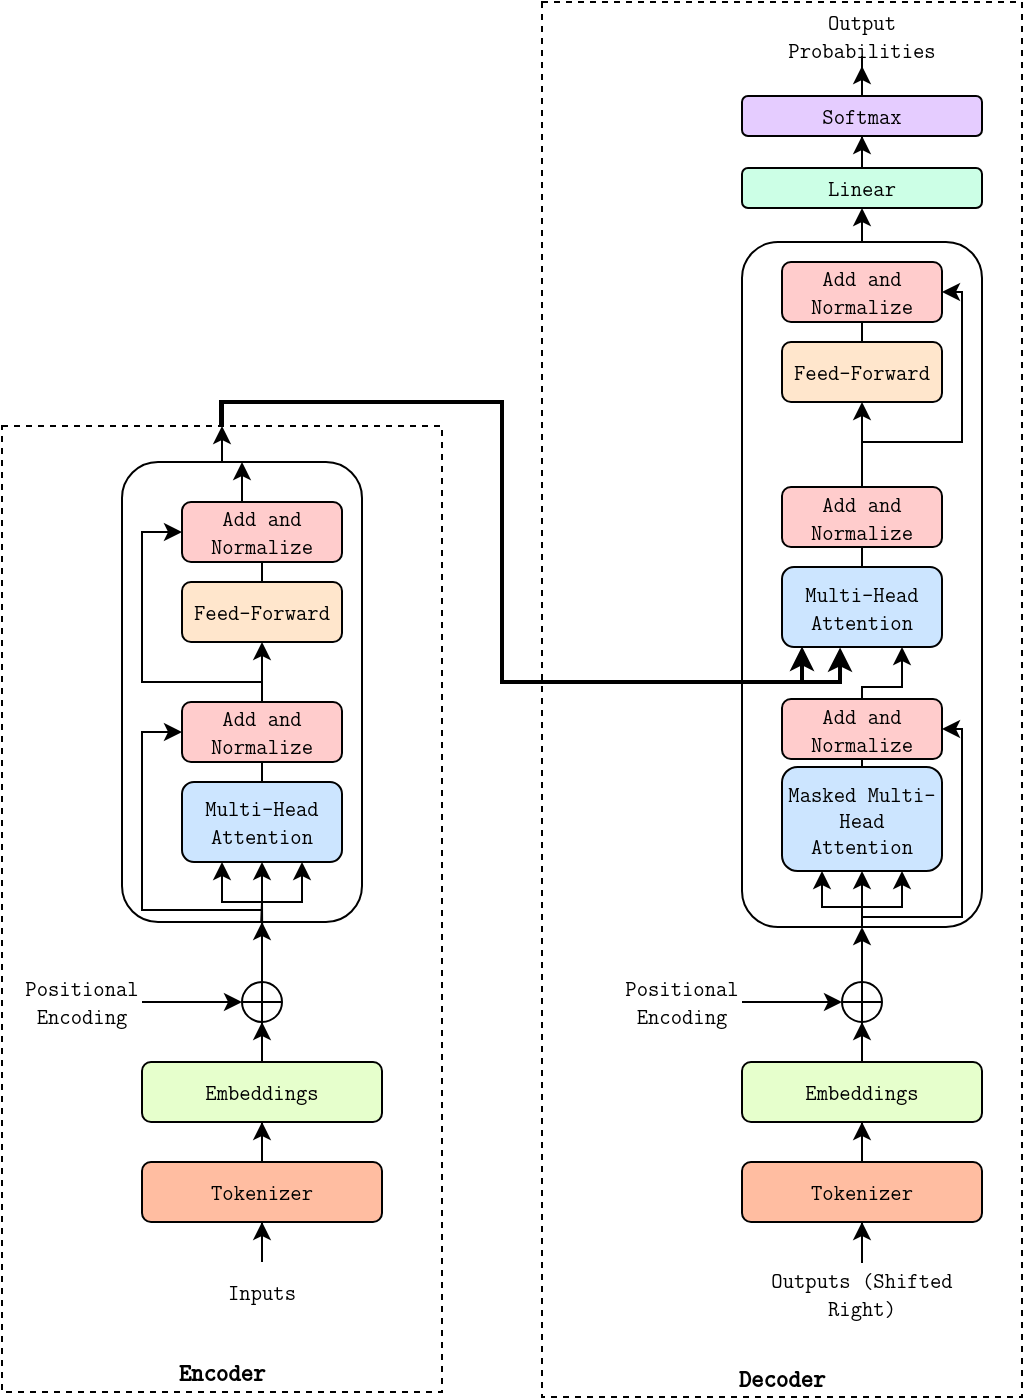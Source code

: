 <mxfile version="22.1.11" type="device">
  <diagram name="Page-1" id="ezzxBG4QileY5Rs_C8bC">
    <mxGraphModel dx="2578" dy="2660" grid="1" gridSize="10" guides="1" tooltips="1" connect="1" arrows="1" fold="1" page="1" pageScale="1" pageWidth="827" pageHeight="1169" math="0" shadow="0">
      <root>
        <mxCell id="0" />
        <mxCell id="1" parent="0" />
        <mxCell id="lpmMd5Od-dHpLneBfilf-33" value="&lt;span style=&quot;font-size: 12px;&quot;&gt;&lt;sub style=&quot;font-size: 12px;&quot;&gt;Encoder&lt;/sub&gt;&lt;/span&gt;" style="rounded=0;whiteSpace=wrap;html=1;verticalAlign=bottom;fontSize=12;fillColor=none;strokeColor=#000000;fontStyle=1;dashed=1;fontColor=#000000;fontFamily=LM Mono 12;" parent="1" vertex="1">
          <mxGeometry x="50" y="102" width="220" height="483" as="geometry" />
        </mxCell>
        <mxCell id="lpmMd5Od-dHpLneBfilf-9" value="" style="edgeStyle=orthogonalEdgeStyle;rounded=0;orthogonalLoop=1;jettySize=auto;html=1;strokeColor=#000000;fontColor=#000000;fontFamily=LM Mono 12;fontSize=11;" parent="1" source="lpmMd5Od-dHpLneBfilf-1" target="lpmMd5Od-dHpLneBfilf-4" edge="1">
          <mxGeometry relative="1" as="geometry" />
        </mxCell>
        <mxCell id="lpmMd5Od-dHpLneBfilf-1" value="Embeddings" style="rounded=1;whiteSpace=wrap;html=1;fillColor=#E6FFCC;strokeColor=#000000;fontColor=#000000;fontFamily=LM Mono 12;fontSize=11;" parent="1" vertex="1">
          <mxGeometry x="120" y="420" width="120" height="30" as="geometry" />
        </mxCell>
        <mxCell id="lpmMd5Od-dHpLneBfilf-38" value="" style="edgeStyle=orthogonalEdgeStyle;rounded=0;orthogonalLoop=1;jettySize=auto;html=1;strokeColor=#000000;fontColor=#000000;fontFamily=LM Mono 12;fontSize=11;" parent="1" source="lpmMd5Od-dHpLneBfilf-2" target="lpmMd5Od-dHpLneBfilf-37" edge="1">
          <mxGeometry relative="1" as="geometry" />
        </mxCell>
        <mxCell id="lpmMd5Od-dHpLneBfilf-2" value="Inputs" style="text;html=1;strokeColor=none;fillColor=none;align=center;verticalAlign=middle;whiteSpace=wrap;rounded=0;fontColor=#000000;fontFamily=LM Mono 12;fontSize=11;" parent="1" vertex="1">
          <mxGeometry x="150" y="520" width="60" height="30" as="geometry" />
        </mxCell>
        <mxCell id="lpmMd5Od-dHpLneBfilf-11" value="" style="edgeStyle=orthogonalEdgeStyle;rounded=0;orthogonalLoop=1;jettySize=auto;html=1;strokeColor=#000000;fontColor=#000000;fontFamily=LM Mono 12;fontSize=11;" parent="1" source="lpmMd5Od-dHpLneBfilf-4" target="lpmMd5Od-dHpLneBfilf-10" edge="1">
          <mxGeometry relative="1" as="geometry">
            <Array as="points">
              <mxPoint x="180" y="360" />
              <mxPoint x="180" y="360" />
            </Array>
          </mxGeometry>
        </mxCell>
        <mxCell id="lpmMd5Od-dHpLneBfilf-4" value="" style="shape=orEllipse;perimeter=ellipsePerimeter;whiteSpace=wrap;html=1;backgroundOutline=1;strokeColor=#000000;fillColor=none;fontColor=#000000;fontFamily=LM Mono 12;fontSize=11;" parent="1" vertex="1">
          <mxGeometry x="170" y="380" width="20" height="20" as="geometry" />
        </mxCell>
        <mxCell id="lpmMd5Od-dHpLneBfilf-8" value="" style="edgeStyle=orthogonalEdgeStyle;rounded=0;orthogonalLoop=1;jettySize=auto;html=1;strokeColor=#000000;fontColor=#000000;fontFamily=LM Mono 12;fontSize=11;" parent="1" source="lpmMd5Od-dHpLneBfilf-7" target="lpmMd5Od-dHpLneBfilf-4" edge="1">
          <mxGeometry relative="1" as="geometry" />
        </mxCell>
        <mxCell id="lpmMd5Od-dHpLneBfilf-7" value="Positional Encoding" style="text;html=1;strokeColor=none;fillColor=none;align=center;verticalAlign=middle;whiteSpace=wrap;rounded=0;fontColor=#000000;fontFamily=LM Mono 12;fontSize=11;" parent="1" vertex="1">
          <mxGeometry x="60" y="375" width="60" height="30" as="geometry" />
        </mxCell>
        <mxCell id="lpmMd5Od-dHpLneBfilf-34" style="edgeStyle=orthogonalEdgeStyle;rounded=0;orthogonalLoop=1;jettySize=auto;html=1;exitX=0.5;exitY=0;exitDx=0;exitDy=0;entryX=0.5;entryY=0;entryDx=0;entryDy=0;strokeColor=#000000;fontColor=#000000;fontFamily=LM Mono 12;fontSize=11;" parent="1" source="lpmMd5Od-dHpLneBfilf-10" target="lpmMd5Od-dHpLneBfilf-33" edge="1">
          <mxGeometry relative="1" as="geometry" />
        </mxCell>
        <mxCell id="lpmMd5Od-dHpLneBfilf-10" value="" style="rounded=1;whiteSpace=wrap;html=1;fillColor=none;strokeColor=#000000;fontColor=#000000;fontFamily=LM Mono 12;fontSize=11;" parent="1" vertex="1">
          <mxGeometry x="110" y="120" width="120" height="230" as="geometry" />
        </mxCell>
        <mxCell id="lpmMd5Od-dHpLneBfilf-12" value="Multi-Head Attention" style="rounded=1;whiteSpace=wrap;html=1;fillColor=#CCE5FF;strokeColor=#000000;fontColor=#000000;fontFamily=LM Mono 12;fontSize=11;" parent="1" vertex="1">
          <mxGeometry x="140" y="280" width="80" height="40" as="geometry" />
        </mxCell>
        <mxCell id="lpmMd5Od-dHpLneBfilf-13" style="edgeStyle=orthogonalEdgeStyle;rounded=0;orthogonalLoop=1;jettySize=auto;html=1;exitX=0.5;exitY=1;exitDx=0;exitDy=0;strokeColor=#000000;fontColor=#000000;fontFamily=LM Mono 12;fontSize=11;" parent="1" source="lpmMd5Od-dHpLneBfilf-10" target="lpmMd5Od-dHpLneBfilf-10" edge="1">
          <mxGeometry relative="1" as="geometry" />
        </mxCell>
        <mxCell id="lpmMd5Od-dHpLneBfilf-15" value="" style="endArrow=classic;html=1;rounded=0;entryX=0.5;entryY=1;entryDx=0;entryDy=0;strokeColor=#000000;fontColor=#000000;fontFamily=LM Mono 12;fontSize=11;" parent="1" target="lpmMd5Od-dHpLneBfilf-12" edge="1">
          <mxGeometry width="50" height="50" relative="1" as="geometry">
            <mxPoint x="180" y="350" as="sourcePoint" />
            <mxPoint x="200" y="310" as="targetPoint" />
            <Array as="points">
              <mxPoint x="180" y="340" />
            </Array>
          </mxGeometry>
        </mxCell>
        <mxCell id="lpmMd5Od-dHpLneBfilf-16" value="" style="endArrow=classic;html=1;rounded=0;entryX=0.75;entryY=1;entryDx=0;entryDy=0;exitX=0.584;exitY=1.009;exitDx=0;exitDy=0;exitPerimeter=0;strokeColor=#000000;fontColor=#000000;fontFamily=LM Mono 12;fontSize=11;" parent="1" source="lpmMd5Od-dHpLneBfilf-10" target="lpmMd5Od-dHpLneBfilf-12" edge="1">
          <mxGeometry width="50" height="50" relative="1" as="geometry">
            <mxPoint x="140" y="350" as="sourcePoint" />
            <mxPoint x="190" y="300" as="targetPoint" />
            <Array as="points">
              <mxPoint x="180" y="340" />
              <mxPoint x="200" y="340" />
            </Array>
          </mxGeometry>
        </mxCell>
        <mxCell id="lpmMd5Od-dHpLneBfilf-17" value="" style="endArrow=classic;html=1;rounded=0;exitX=0.58;exitY=1.001;exitDx=0;exitDy=0;exitPerimeter=0;entryX=0.25;entryY=1;entryDx=0;entryDy=0;strokeColor=#000000;fontColor=#000000;fontFamily=LM Mono 12;fontSize=11;" parent="1" source="lpmMd5Od-dHpLneBfilf-10" target="lpmMd5Od-dHpLneBfilf-12" edge="1">
          <mxGeometry width="50" height="50" relative="1" as="geometry">
            <mxPoint x="140" y="340" as="sourcePoint" />
            <mxPoint x="190" y="290" as="targetPoint" />
            <Array as="points">
              <mxPoint x="180" y="340" />
              <mxPoint x="160" y="340" />
            </Array>
          </mxGeometry>
        </mxCell>
        <mxCell id="lpmMd5Od-dHpLneBfilf-26" value="" style="edgeStyle=orthogonalEdgeStyle;rounded=0;orthogonalLoop=1;jettySize=auto;html=1;strokeColor=#000000;fontColor=#000000;fontFamily=LM Mono 12;fontSize=11;" parent="1" source="lpmMd5Od-dHpLneBfilf-22" target="lpmMd5Od-dHpLneBfilf-25" edge="1">
          <mxGeometry relative="1" as="geometry" />
        </mxCell>
        <mxCell id="lpmMd5Od-dHpLneBfilf-30" style="edgeStyle=orthogonalEdgeStyle;rounded=0;orthogonalLoop=1;jettySize=auto;html=1;exitX=0.5;exitY=0;exitDx=0;exitDy=0;entryX=0;entryY=0.5;entryDx=0;entryDy=0;strokeColor=#000000;fontColor=#000000;fontFamily=LM Mono 12;fontSize=11;" parent="1" source="lpmMd5Od-dHpLneBfilf-22" target="lpmMd5Od-dHpLneBfilf-28" edge="1">
          <mxGeometry relative="1" as="geometry">
            <Array as="points">
              <mxPoint x="180" y="230" />
              <mxPoint x="120" y="230" />
              <mxPoint x="120" y="155" />
            </Array>
          </mxGeometry>
        </mxCell>
        <mxCell id="lpmMd5Od-dHpLneBfilf-22" value="Add and Normalize" style="rounded=1;whiteSpace=wrap;html=1;fillColor=#FFCCCC;strokeColor=#000000;fontColor=#000000;fontFamily=LM Mono 12;fontSize=11;" parent="1" vertex="1">
          <mxGeometry x="140" y="240" width="80" height="30" as="geometry" />
        </mxCell>
        <mxCell id="lpmMd5Od-dHpLneBfilf-23" value="" style="endArrow=none;html=1;rounded=0;exitX=0.5;exitY=0;exitDx=0;exitDy=0;entryX=0.5;entryY=1;entryDx=0;entryDy=0;strokeColor=#000000;fontColor=#000000;fontFamily=LM Mono 12;fontSize=11;" parent="1" source="lpmMd5Od-dHpLneBfilf-12" target="lpmMd5Od-dHpLneBfilf-22" edge="1">
          <mxGeometry width="50" height="50" relative="1" as="geometry">
            <mxPoint x="150" y="310" as="sourcePoint" />
            <mxPoint x="200" y="260" as="targetPoint" />
          </mxGeometry>
        </mxCell>
        <mxCell id="lpmMd5Od-dHpLneBfilf-24" value="" style="endArrow=classic;html=1;rounded=0;entryX=0;entryY=0.5;entryDx=0;entryDy=0;strokeColor=#000000;fontColor=#000000;fontFamily=LM Mono 12;fontSize=11;" parent="1" target="lpmMd5Od-dHpLneBfilf-22" edge="1">
          <mxGeometry width="50" height="50" relative="1" as="geometry">
            <mxPoint x="180" y="344" as="sourcePoint" />
            <mxPoint x="140.0" y="252.0" as="targetPoint" />
            <Array as="points">
              <mxPoint x="120" y="344" />
              <mxPoint x="120" y="297" />
              <mxPoint x="120" y="255" />
            </Array>
          </mxGeometry>
        </mxCell>
        <mxCell id="lpmMd5Od-dHpLneBfilf-25" value="Feed-Forward" style="rounded=1;whiteSpace=wrap;html=1;fillColor=#FFE6CC;strokeColor=#000000;fontColor=#000000;fontFamily=LM Mono 12;fontSize=11;" parent="1" vertex="1">
          <mxGeometry x="140" y="180" width="80" height="30" as="geometry" />
        </mxCell>
        <mxCell id="lpmMd5Od-dHpLneBfilf-32" style="edgeStyle=orthogonalEdgeStyle;rounded=0;orthogonalLoop=1;jettySize=auto;html=1;exitX=0.5;exitY=0;exitDx=0;exitDy=0;entryX=0.5;entryY=0;entryDx=0;entryDy=0;strokeColor=#000000;fontColor=#000000;fontFamily=LM Mono 12;fontSize=11;" parent="1" source="lpmMd5Od-dHpLneBfilf-28" target="lpmMd5Od-dHpLneBfilf-10" edge="1">
          <mxGeometry relative="1" as="geometry" />
        </mxCell>
        <mxCell id="lpmMd5Od-dHpLneBfilf-28" value="Add and Normalize" style="rounded=1;whiteSpace=wrap;html=1;fillColor=#FFCCCC;strokeColor=#000000;fontColor=#000000;fontFamily=LM Mono 12;fontSize=11;" parent="1" vertex="1">
          <mxGeometry x="140" y="140" width="80" height="30" as="geometry" />
        </mxCell>
        <mxCell id="lpmMd5Od-dHpLneBfilf-31" value="" style="endArrow=none;html=1;rounded=0;exitX=0.5;exitY=0;exitDx=0;exitDy=0;entryX=0.5;entryY=1;entryDx=0;entryDy=0;strokeColor=#000000;fontColor=#000000;fontFamily=LM Mono 12;fontSize=11;" parent="1" source="lpmMd5Od-dHpLneBfilf-25" target="lpmMd5Od-dHpLneBfilf-28" edge="1">
          <mxGeometry width="50" height="50" relative="1" as="geometry">
            <mxPoint x="180" y="240" as="sourcePoint" />
            <mxPoint x="230" y="190" as="targetPoint" />
          </mxGeometry>
        </mxCell>
        <mxCell id="lpmMd5Od-dHpLneBfilf-36" value="&lt;span style=&quot;font-size: 12px;&quot;&gt;&lt;sub style=&quot;font-size: 12px;&quot;&gt;Decoder&lt;/sub&gt;&lt;/span&gt;" style="rounded=0;whiteSpace=wrap;html=1;verticalAlign=bottom;fontSize=12;fillColor=none;strokeColor=#000000;fontStyle=1;dashed=1;fontColor=#000000;fontFamily=LM Mono 12;" parent="1" vertex="1">
          <mxGeometry x="320" y="-110" width="240" height="697.5" as="geometry" />
        </mxCell>
        <mxCell id="lpmMd5Od-dHpLneBfilf-41" style="edgeStyle=orthogonalEdgeStyle;rounded=0;orthogonalLoop=1;jettySize=auto;html=1;entryX=0.5;entryY=1;entryDx=0;entryDy=0;strokeColor=#000000;fontColor=#000000;fontFamily=LM Mono 12;fontSize=11;" parent="1" source="lpmMd5Od-dHpLneBfilf-37" target="lpmMd5Od-dHpLneBfilf-1" edge="1">
          <mxGeometry relative="1" as="geometry" />
        </mxCell>
        <mxCell id="lpmMd5Od-dHpLneBfilf-37" value="Tokenizer" style="rounded=1;whiteSpace=wrap;html=1;fillColor=#FFBDA1;strokeColor=#000000;fontColor=#000000;fontFamily=LM Mono 12;fontSize=11;" parent="1" vertex="1">
          <mxGeometry x="120" y="470" width="120" height="30" as="geometry" />
        </mxCell>
        <mxCell id="lpmMd5Od-dHpLneBfilf-45" value="" style="edgeStyle=orthogonalEdgeStyle;rounded=0;orthogonalLoop=1;jettySize=auto;html=1;strokeColor=#000000;fontColor=#000000;fontFamily=LM Mono 12;fontSize=11;" parent="1" source="lpmMd5Od-dHpLneBfilf-42" target="lpmMd5Od-dHpLneBfilf-44" edge="1">
          <mxGeometry relative="1" as="geometry" />
        </mxCell>
        <mxCell id="lpmMd5Od-dHpLneBfilf-42" value="Outputs (Shifted Right)" style="text;html=1;strokeColor=none;fillColor=none;align=center;verticalAlign=middle;whiteSpace=wrap;rounded=0;fontColor=#000000;fontFamily=LM Mono 12;fontSize=11;" parent="1" vertex="1">
          <mxGeometry x="420" y="520.5" width="120" height="30" as="geometry" />
        </mxCell>
        <mxCell id="lpmMd5Od-dHpLneBfilf-52" value="" style="edgeStyle=orthogonalEdgeStyle;rounded=0;orthogonalLoop=1;jettySize=auto;html=1;strokeColor=#000000;fontColor=#000000;fontFamily=LM Mono 12;fontSize=11;" parent="1" source="lpmMd5Od-dHpLneBfilf-43" target="lpmMd5Od-dHpLneBfilf-50" edge="1">
          <mxGeometry relative="1" as="geometry" />
        </mxCell>
        <mxCell id="lpmMd5Od-dHpLneBfilf-43" value="Embeddings" style="rounded=1;whiteSpace=wrap;html=1;fillColor=#E6FFCC;strokeColor=#000000;fontColor=#000000;fontFamily=LM Mono 12;fontSize=11;" parent="1" vertex="1">
          <mxGeometry x="420" y="420" width="120" height="30" as="geometry" />
        </mxCell>
        <mxCell id="lpmMd5Od-dHpLneBfilf-46" value="" style="edgeStyle=orthogonalEdgeStyle;rounded=0;orthogonalLoop=1;jettySize=auto;html=1;strokeColor=#000000;fontColor=#000000;fontFamily=LM Mono 12;fontSize=11;" parent="1" source="lpmMd5Od-dHpLneBfilf-44" target="lpmMd5Od-dHpLneBfilf-43" edge="1">
          <mxGeometry relative="1" as="geometry" />
        </mxCell>
        <mxCell id="lpmMd5Od-dHpLneBfilf-44" value="Tokenizer" style="rounded=1;whiteSpace=wrap;html=1;fillColor=#FFBDA1;fontColor=#000000;strokeColor=#000000;fontFamily=LM Mono 12;fontSize=11;" parent="1" vertex="1">
          <mxGeometry x="420" y="470" width="120" height="30" as="geometry" />
        </mxCell>
        <mxCell id="lpmMd5Od-dHpLneBfilf-56" value="" style="edgeStyle=orthogonalEdgeStyle;rounded=0;orthogonalLoop=1;jettySize=auto;html=1;entryX=0.5;entryY=1;entryDx=0;entryDy=0;exitX=0.5;exitY=0;exitDx=0;exitDy=0;strokeColor=#000000;fontColor=#000000;fontFamily=LM Mono 12;fontSize=11;" parent="1" source="lpmMd5Od-dHpLneBfilf-50" target="lpmMd5Od-dHpLneBfilf-54" edge="1">
          <mxGeometry relative="1" as="geometry">
            <Array as="points" />
          </mxGeometry>
        </mxCell>
        <mxCell id="lpmMd5Od-dHpLneBfilf-50" value="" style="shape=orEllipse;perimeter=ellipsePerimeter;whiteSpace=wrap;html=1;backgroundOutline=1;strokeColor=#000000;fillColor=none;fontColor=#000000;fontFamily=LM Mono 12;fontSize=11;" parent="1" vertex="1">
          <mxGeometry x="470" y="380" width="20" height="20" as="geometry" />
        </mxCell>
        <mxCell id="lpmMd5Od-dHpLneBfilf-53" value="" style="edgeStyle=orthogonalEdgeStyle;rounded=0;orthogonalLoop=1;jettySize=auto;html=1;strokeColor=#000000;fontColor=#000000;fontFamily=LM Mono 12;fontSize=11;" parent="1" source="lpmMd5Od-dHpLneBfilf-51" target="lpmMd5Od-dHpLneBfilf-50" edge="1">
          <mxGeometry relative="1" as="geometry" />
        </mxCell>
        <mxCell id="lpmMd5Od-dHpLneBfilf-51" value="Positional Encoding" style="text;html=1;strokeColor=none;fillColor=none;align=center;verticalAlign=middle;whiteSpace=wrap;rounded=0;fontColor=#000000;fontFamily=LM Mono 12;fontSize=11;" parent="1" vertex="1">
          <mxGeometry x="360" y="375" width="60" height="30" as="geometry" />
        </mxCell>
        <mxCell id="lpmMd5Od-dHpLneBfilf-54" value="" style="rounded=1;whiteSpace=wrap;html=1;strokeColor=#000000;fillColor=none;fontColor=#000000;fontFamily=LM Mono 12;fontSize=11;" parent="1" vertex="1">
          <mxGeometry x="420" y="10" width="120" height="342.5" as="geometry" />
        </mxCell>
        <mxCell id="lpmMd5Od-dHpLneBfilf-55" value="Masked Multi-Head Attention" style="rounded=1;whiteSpace=wrap;html=1;fillColor=#CCE5FF;strokeColor=#000000;fontColor=#000000;fontFamily=LM Mono 12;fontSize=11;" parent="1" vertex="1">
          <mxGeometry x="440" y="272.5" width="80" height="52" as="geometry" />
        </mxCell>
        <mxCell id="lpmMd5Od-dHpLneBfilf-70" style="edgeStyle=orthogonalEdgeStyle;rounded=0;orthogonalLoop=1;jettySize=auto;html=1;entryX=0.25;entryY=1;entryDx=0;entryDy=0;exitX=0.5;exitY=1;exitDx=0;exitDy=0;strokeColor=#000000;fontColor=#000000;fontFamily=LM Mono 12;fontSize=11;" parent="1" source="lpmMd5Od-dHpLneBfilf-54" target="lpmMd5Od-dHpLneBfilf-55" edge="1">
          <mxGeometry relative="1" as="geometry">
            <Array as="points">
              <mxPoint x="480" y="342.5" />
              <mxPoint x="460" y="342.5" />
            </Array>
          </mxGeometry>
        </mxCell>
        <mxCell id="lpmMd5Od-dHpLneBfilf-71" style="edgeStyle=orthogonalEdgeStyle;rounded=0;orthogonalLoop=1;jettySize=auto;html=1;entryX=0.5;entryY=1;entryDx=0;entryDy=0;exitX=0.5;exitY=1;exitDx=0;exitDy=0;strokeColor=#000000;fontColor=#000000;fontFamily=LM Mono 12;fontSize=11;" parent="1" source="lpmMd5Od-dHpLneBfilf-54" target="lpmMd5Od-dHpLneBfilf-55" edge="1">
          <mxGeometry relative="1" as="geometry">
            <Array as="points">
              <mxPoint x="480" y="332.5" />
              <mxPoint x="480" y="332.5" />
            </Array>
          </mxGeometry>
        </mxCell>
        <mxCell id="lpmMd5Od-dHpLneBfilf-72" style="edgeStyle=orthogonalEdgeStyle;rounded=0;orthogonalLoop=1;jettySize=auto;html=1;entryX=0.75;entryY=1;entryDx=0;entryDy=0;strokeColor=#000000;fontColor=#000000;fontFamily=LM Mono 12;fontSize=11;" parent="1" target="lpmMd5Od-dHpLneBfilf-55" edge="1">
          <mxGeometry relative="1" as="geometry">
            <mxPoint x="480" y="352.5" as="sourcePoint" />
            <mxPoint x="480" y="339.5" as="targetPoint" />
            <Array as="points">
              <mxPoint x="480" y="342.5" />
              <mxPoint x="500" y="342.5" />
            </Array>
          </mxGeometry>
        </mxCell>
        <mxCell id="lpmMd5Od-dHpLneBfilf-79" style="edgeStyle=orthogonalEdgeStyle;rounded=0;orthogonalLoop=1;jettySize=auto;html=1;exitX=0.5;exitY=0;exitDx=0;exitDy=0;entryX=0.75;entryY=1;entryDx=0;entryDy=0;strokeColor=#000000;fontColor=#000000;fontFamily=LM Mono 12;fontSize=11;" parent="1" source="lpmMd5Od-dHpLneBfilf-73" target="lpmMd5Od-dHpLneBfilf-76" edge="1">
          <mxGeometry relative="1" as="geometry">
            <Array as="points">
              <mxPoint x="480" y="232.5" />
              <mxPoint x="500" y="232.5" />
            </Array>
          </mxGeometry>
        </mxCell>
        <mxCell id="lpmMd5Od-dHpLneBfilf-73" value="Add and Normalize" style="rounded=1;whiteSpace=wrap;html=1;fillColor=#FFCCCC;strokeColor=#000000;fontColor=#000000;fontFamily=LM Mono 12;fontSize=11;" parent="1" vertex="1">
          <mxGeometry x="440" y="238.5" width="80" height="30" as="geometry" />
        </mxCell>
        <mxCell id="lpmMd5Od-dHpLneBfilf-74" value="" style="endArrow=none;html=1;rounded=0;entryX=0.5;entryY=1;entryDx=0;entryDy=0;exitX=0.5;exitY=0;exitDx=0;exitDy=0;strokeColor=#000000;fontColor=#000000;fontFamily=LM Mono 12;fontSize=11;" parent="1" source="lpmMd5Od-dHpLneBfilf-55" target="lpmMd5Od-dHpLneBfilf-73" edge="1">
          <mxGeometry width="50" height="50" relative="1" as="geometry">
            <mxPoint x="420" y="282.5" as="sourcePoint" />
            <mxPoint x="470" y="232.5" as="targetPoint" />
          </mxGeometry>
        </mxCell>
        <mxCell id="lpmMd5Od-dHpLneBfilf-75" style="edgeStyle=orthogonalEdgeStyle;rounded=0;orthogonalLoop=1;jettySize=auto;html=1;entryX=1;entryY=0.5;entryDx=0;entryDy=0;exitX=0.5;exitY=1;exitDx=0;exitDy=0;strokeColor=#000000;fontColor=#000000;fontFamily=LM Mono 12;fontSize=11;" parent="1" target="lpmMd5Od-dHpLneBfilf-73" edge="1">
          <mxGeometry relative="1" as="geometry">
            <mxPoint x="480" y="351.5" as="sourcePoint" />
            <mxPoint x="520" y="248" as="targetPoint" />
            <Array as="points">
              <mxPoint x="480" y="347.5" />
              <mxPoint x="530" y="347.5" />
              <mxPoint x="530" y="253.5" />
            </Array>
          </mxGeometry>
        </mxCell>
        <mxCell id="lpmMd5Od-dHpLneBfilf-76" value="Multi-Head Attention" style="rounded=1;whiteSpace=wrap;html=1;fillColor=#CCE5FF;strokeColor=#000000;fontColor=#000000;fontFamily=LM Mono 12;fontSize=11;" parent="1" vertex="1">
          <mxGeometry x="440" y="172.5" width="80" height="40" as="geometry" />
        </mxCell>
        <mxCell id="lpmMd5Od-dHpLneBfilf-90" style="edgeStyle=orthogonalEdgeStyle;rounded=0;orthogonalLoop=1;jettySize=auto;html=1;entryX=1;entryY=0.5;entryDx=0;entryDy=0;strokeColor=#000000;fontColor=#000000;fontFamily=LM Mono 12;fontSize=11;" parent="1" source="lpmMd5Od-dHpLneBfilf-77" target="lpmMd5Od-dHpLneBfilf-87" edge="1">
          <mxGeometry relative="1" as="geometry">
            <Array as="points">
              <mxPoint x="480" y="110" />
              <mxPoint x="530" y="110" />
              <mxPoint x="530" y="35" />
            </Array>
          </mxGeometry>
        </mxCell>
        <mxCell id="lpmMd5Od-dHpLneBfilf-91" style="edgeStyle=orthogonalEdgeStyle;rounded=0;orthogonalLoop=1;jettySize=auto;html=1;exitX=0.5;exitY=0;exitDx=0;exitDy=0;entryX=0.5;entryY=1;entryDx=0;entryDy=0;strokeColor=#000000;fontColor=#000000;fontFamily=LM Mono 12;fontSize=11;" parent="1" source="lpmMd5Od-dHpLneBfilf-77" target="lpmMd5Od-dHpLneBfilf-86" edge="1">
          <mxGeometry relative="1" as="geometry" />
        </mxCell>
        <mxCell id="lpmMd5Od-dHpLneBfilf-77" value="Add and Normalize" style="rounded=1;whiteSpace=wrap;html=1;fillColor=#FFCCCC;strokeColor=#000000;fontColor=#000000;fontFamily=LM Mono 12;fontSize=11;" parent="1" vertex="1">
          <mxGeometry x="440" y="132.5" width="80" height="30" as="geometry" />
        </mxCell>
        <mxCell id="lpmMd5Od-dHpLneBfilf-80" style="edgeStyle=orthogonalEdgeStyle;rounded=0;orthogonalLoop=1;jettySize=auto;html=1;exitX=0.5;exitY=0;exitDx=0;exitDy=0;entryX=0.363;entryY=1.005;entryDx=0;entryDy=0;entryPerimeter=0;strokeColor=#000000;fontColor=#000000;strokeWidth=2;fontFamily=LM Mono 12;fontSize=11;" parent="1" target="lpmMd5Od-dHpLneBfilf-76" edge="1">
          <mxGeometry relative="1" as="geometry">
            <mxPoint x="159.52" y="102" as="sourcePoint" />
            <mxPoint x="470" y="210" as="targetPoint" />
            <Array as="points">
              <mxPoint x="160" y="90" />
              <mxPoint x="300" y="90" />
              <mxPoint x="300" y="230" />
              <mxPoint x="469" y="230" />
            </Array>
          </mxGeometry>
        </mxCell>
        <mxCell id="lpmMd5Od-dHpLneBfilf-81" style="edgeStyle=orthogonalEdgeStyle;rounded=0;orthogonalLoop=1;jettySize=auto;html=1;entryX=0.125;entryY=0.993;entryDx=0;entryDy=0;entryPerimeter=0;strokeColor=#000000;fontColor=#000000;strokeWidth=2;fontFamily=LM Mono 12;fontSize=11;" parent="1" target="lpmMd5Od-dHpLneBfilf-76" edge="1">
          <mxGeometry relative="1" as="geometry">
            <mxPoint x="160" y="102" as="sourcePoint" />
            <mxPoint x="543" y="210" as="targetPoint" />
            <Array as="points">
              <mxPoint x="160" y="102" />
              <mxPoint x="160" y="90" />
              <mxPoint x="300" y="90" />
              <mxPoint x="300" y="230" />
              <mxPoint x="450" y="230" />
            </Array>
          </mxGeometry>
        </mxCell>
        <mxCell id="lpmMd5Od-dHpLneBfilf-83" value="" style="endArrow=none;html=1;rounded=0;exitX=0.5;exitY=0;exitDx=0;exitDy=0;entryX=0.5;entryY=1;entryDx=0;entryDy=0;strokeColor=#000000;fontColor=#000000;fontFamily=LM Mono 12;fontSize=11;" parent="1" source="lpmMd5Od-dHpLneBfilf-76" target="lpmMd5Od-dHpLneBfilf-77" edge="1">
          <mxGeometry width="50" height="50" relative="1" as="geometry">
            <mxPoint x="200" y="-17.5" as="sourcePoint" />
            <mxPoint x="250" y="-67.5" as="targetPoint" />
          </mxGeometry>
        </mxCell>
        <mxCell id="lpmMd5Od-dHpLneBfilf-86" value="Feed-Forward" style="rounded=1;whiteSpace=wrap;html=1;fillColor=#FFE6CC;strokeColor=#000000;fontColor=#000000;fontFamily=LM Mono 12;fontSize=11;" parent="1" vertex="1">
          <mxGeometry x="440" y="60" width="80" height="30" as="geometry" />
        </mxCell>
        <mxCell id="lpmMd5Od-dHpLneBfilf-87" value="Add and Normalize" style="rounded=1;whiteSpace=wrap;html=1;fillColor=#FFCCCC;strokeColor=#000000;fontColor=#000000;fontFamily=LM Mono 12;fontSize=11;" parent="1" vertex="1">
          <mxGeometry x="440" y="20" width="80" height="30" as="geometry" />
        </mxCell>
        <mxCell id="lpmMd5Od-dHpLneBfilf-92" value="" style="endArrow=none;html=1;rounded=0;exitX=0.5;exitY=1;exitDx=0;exitDy=0;strokeColor=#000000;fontColor=#000000;fontFamily=LM Mono 12;fontSize=11;" parent="1" source="lpmMd5Od-dHpLneBfilf-87" edge="1">
          <mxGeometry width="50" height="50" relative="1" as="geometry">
            <mxPoint x="430" y="110" as="sourcePoint" />
            <mxPoint x="480" y="60" as="targetPoint" />
          </mxGeometry>
        </mxCell>
        <mxCell id="lpmMd5Od-dHpLneBfilf-99" style="edgeStyle=orthogonalEdgeStyle;rounded=0;orthogonalLoop=1;jettySize=auto;html=1;entryX=0.5;entryY=1;entryDx=0;entryDy=0;strokeColor=#000000;fontColor=#000000;fontFamily=LM Mono 12;fontSize=11;" parent="1" source="lpmMd5Od-dHpLneBfilf-94" target="lpmMd5Od-dHpLneBfilf-95" edge="1">
          <mxGeometry relative="1" as="geometry" />
        </mxCell>
        <mxCell id="lpmMd5Od-dHpLneBfilf-94" value="Linear" style="rounded=1;whiteSpace=wrap;html=1;strokeColor=#000000;fillColor=#CCFFE6;fontColor=#000000;fontFamily=LM Mono 12;fontSize=11;" parent="1" vertex="1">
          <mxGeometry x="420" y="-27" width="120" height="20" as="geometry" />
        </mxCell>
        <mxCell id="lpmMd5Od-dHpLneBfilf-100" value="" style="edgeStyle=orthogonalEdgeStyle;rounded=0;orthogonalLoop=1;jettySize=auto;html=1;strokeColor=#000000;fontColor=#000000;fontFamily=LM Mono 12;fontSize=11;" parent="1" source="lpmMd5Od-dHpLneBfilf-95" target="lpmMd5Od-dHpLneBfilf-96" edge="1">
          <mxGeometry relative="1" as="geometry" />
        </mxCell>
        <mxCell id="lpmMd5Od-dHpLneBfilf-95" value="Softmax" style="rounded=1;whiteSpace=wrap;html=1;strokeColor=#000000;fillColor=#E5CCFF;fontColor=#000000;fontFamily=LM Mono 12;fontSize=11;" parent="1" vertex="1">
          <mxGeometry x="420" y="-63" width="120" height="20" as="geometry" />
        </mxCell>
        <mxCell id="lpmMd5Od-dHpLneBfilf-96" value="Output Probabilities" style="text;html=1;strokeColor=none;fillColor=none;align=center;verticalAlign=middle;whiteSpace=wrap;rounded=0;fontColor=#000000;fontFamily=LM Mono 12;fontSize=11;" parent="1" vertex="1">
          <mxGeometry x="440" y="-108" width="80" height="30" as="geometry" />
        </mxCell>
        <mxCell id="lpmMd5Od-dHpLneBfilf-102" value="" style="endArrow=classic;html=1;rounded=0;exitX=0.5;exitY=0;exitDx=0;exitDy=0;entryX=0.5;entryY=1;entryDx=0;entryDy=0;strokeColor=#000000;fontColor=#000000;fontFamily=LM Mono 12;fontSize=11;" parent="1" source="lpmMd5Od-dHpLneBfilf-54" target="lpmMd5Od-dHpLneBfilf-94" edge="1">
          <mxGeometry width="50" height="50" relative="1" as="geometry">
            <mxPoint x="430" y="10" as="sourcePoint" />
            <mxPoint x="480" y="-10" as="targetPoint" />
          </mxGeometry>
        </mxCell>
      </root>
    </mxGraphModel>
  </diagram>
</mxfile>
